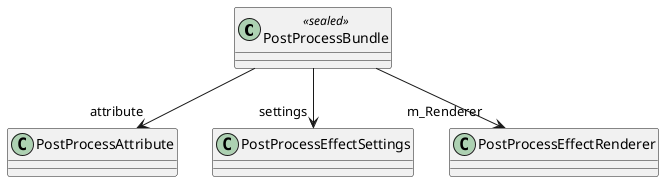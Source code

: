 @startuml
class PostProcessBundle <<sealed>> {
}
PostProcessBundle --> "attribute" PostProcessAttribute
PostProcessBundle --> "settings" PostProcessEffectSettings
PostProcessBundle --> "m_Renderer" PostProcessEffectRenderer
@enduml
